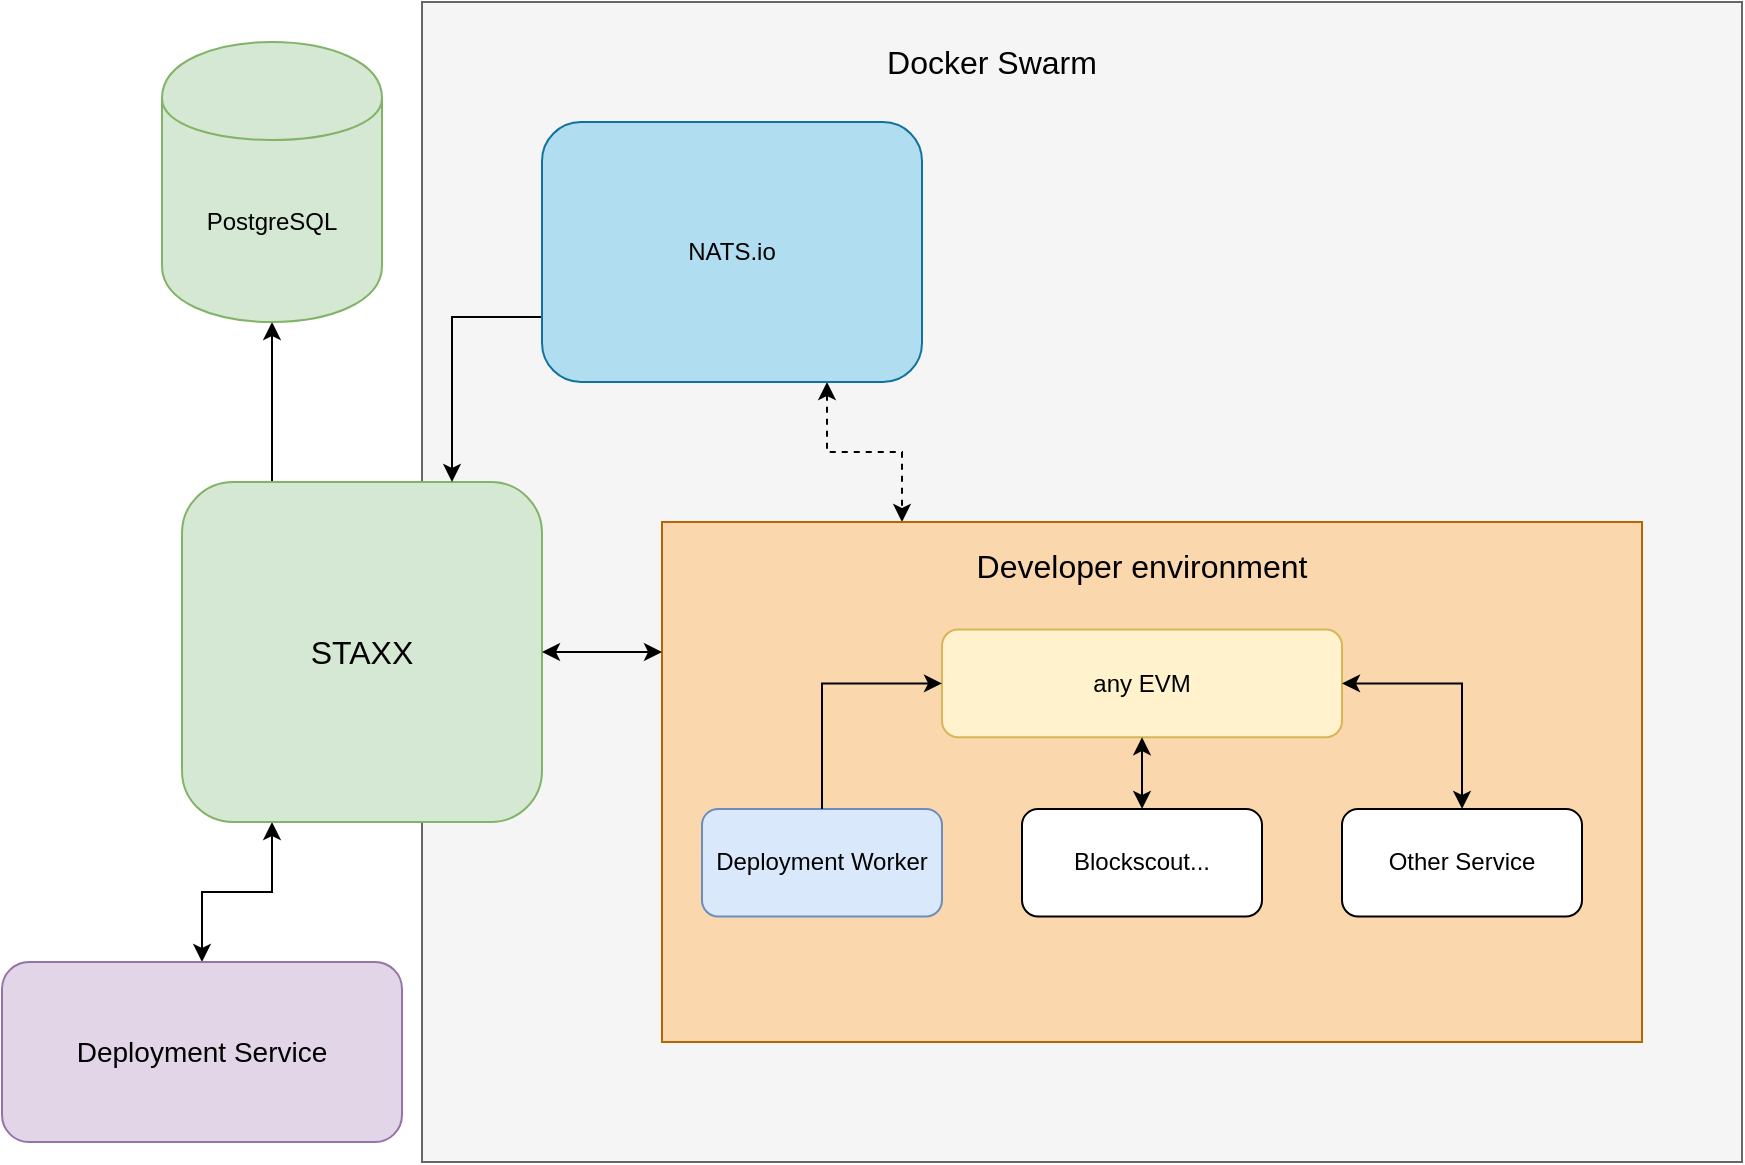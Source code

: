 <mxfile version="12.6.5" type="device"><diagram id="v5XdFjV-SgYLV0CJqR5s" name="Page-1"><mxGraphModel dx="1956" dy="1003" grid="1" gridSize="10" guides="1" tooltips="1" connect="1" arrows="1" fold="1" page="1" pageScale="1" pageWidth="850" pageHeight="1100" math="0" shadow="0"><root><mxCell id="0"/><mxCell id="1" parent="0"/><mxCell id="vsDJRAEtLnHff-VQNWiy-6" value="" style="rounded=0;whiteSpace=wrap;html=1;fillColor=#f5f5f5;strokeColor=#666666;fontColor=#333333;" parent="1" vertex="1"><mxGeometry x="100" y="100" width="660" height="580" as="geometry"/></mxCell><mxCell id="sYVKTRlljvljgLieC5gT-9" style="edgeStyle=orthogonalEdgeStyle;rounded=0;orthogonalLoop=1;jettySize=auto;html=1;exitX=0.25;exitY=1;exitDx=0;exitDy=0;entryX=0.5;entryY=0;entryDx=0;entryDy=0;startArrow=classic;startFill=1;" edge="1" parent="1" source="vsDJRAEtLnHff-VQNWiy-5" target="vsDJRAEtLnHff-VQNWiy-8"><mxGeometry relative="1" as="geometry"/></mxCell><mxCell id="sYVKTRlljvljgLieC5gT-20" style="edgeStyle=orthogonalEdgeStyle;rounded=0;orthogonalLoop=1;jettySize=auto;html=1;exitX=0.25;exitY=0;exitDx=0;exitDy=0;entryX=0.5;entryY=1;entryDx=0;entryDy=0;" edge="1" parent="1" source="vsDJRAEtLnHff-VQNWiy-5" target="sYVKTRlljvljgLieC5gT-18"><mxGeometry relative="1" as="geometry"/></mxCell><mxCell id="vsDJRAEtLnHff-VQNWiy-5" value="&lt;font style=&quot;font-size: 16px&quot;&gt;STAXX&lt;/font&gt;" style="rounded=1;whiteSpace=wrap;html=1;fillColor=#d5e8d4;strokeColor=#82b366;" parent="1" vertex="1"><mxGeometry x="-20" y="340" width="180" height="170" as="geometry"/></mxCell><mxCell id="vsDJRAEtLnHff-VQNWiy-7" value="&lt;font style=&quot;font-size: 16px&quot;&gt;Docker Swarm&lt;/font&gt;" style="text;html=1;strokeColor=none;fillColor=none;align=center;verticalAlign=middle;whiteSpace=wrap;rounded=0;" parent="1" vertex="1"><mxGeometry x="295" y="110" width="180" height="40" as="geometry"/></mxCell><mxCell id="vsDJRAEtLnHff-VQNWiy-8" value="&lt;font style=&quot;font-size: 14px&quot;&gt;Deployment Service&lt;/font&gt;" style="rounded=1;whiteSpace=wrap;html=1;fillColor=#e1d5e7;strokeColor=#9673a6;" parent="1" vertex="1"><mxGeometry x="-110" y="580" width="200" height="90" as="geometry"/></mxCell><mxCell id="sYVKTRlljvljgLieC5gT-21" style="edgeStyle=orthogonalEdgeStyle;rounded=0;orthogonalLoop=1;jettySize=auto;html=1;exitX=0;exitY=0.75;exitDx=0;exitDy=0;entryX=0.75;entryY=0;entryDx=0;entryDy=0;" edge="1" parent="1" source="sYVKTRlljvljgLieC5gT-16" target="vsDJRAEtLnHff-VQNWiy-5"><mxGeometry relative="1" as="geometry"/></mxCell><mxCell id="sYVKTRlljvljgLieC5gT-33" style="edgeStyle=orthogonalEdgeStyle;rounded=0;orthogonalLoop=1;jettySize=auto;html=1;exitX=0.75;exitY=1;exitDx=0;exitDy=0;entryX=0;entryY=0;entryDx=0;entryDy=0;startArrow=classic;startFill=1;dashed=1;" edge="1" parent="1" source="sYVKTRlljvljgLieC5gT-16" target="sYVKTRlljvljgLieC5gT-12"><mxGeometry relative="1" as="geometry"/></mxCell><mxCell id="sYVKTRlljvljgLieC5gT-16" value="NATS.io" style="rounded=1;whiteSpace=wrap;html=1;fillColor=#b1ddf0;strokeColor=#10739e;" vertex="1" parent="1"><mxGeometry x="160" y="160" width="190" height="130" as="geometry"/></mxCell><mxCell id="sYVKTRlljvljgLieC5gT-18" value="PostgreSQL" style="shape=cylinder;whiteSpace=wrap;html=1;boundedLbl=1;backgroundOutline=1;fillColor=#d5e8d4;strokeColor=#82b366;" vertex="1" parent="1"><mxGeometry x="-30" y="120" width="110" height="140" as="geometry"/></mxCell><mxCell id="sYVKTRlljvljgLieC5gT-28" value="" style="group" vertex="1" connectable="0" parent="1"><mxGeometry x="220" y="360" width="490" height="260" as="geometry"/></mxCell><mxCell id="sYVKTRlljvljgLieC5gT-11" value="" style="rounded=0;whiteSpace=wrap;html=1;fillColor=#fad7ac;strokeColor=#b46504;" vertex="1" parent="sYVKTRlljvljgLieC5gT-28"><mxGeometry width="490" height="260" as="geometry"/></mxCell><mxCell id="vsDJRAEtLnHff-VQNWiy-1" value="Deployment Worker" style="rounded=1;whiteSpace=wrap;html=1;fillColor=#dae8fc;strokeColor=#6c8ebf;" parent="sYVKTRlljvljgLieC5gT-28" vertex="1"><mxGeometry x="20" y="143.448" width="120" height="53.793" as="geometry"/></mxCell><mxCell id="vsDJRAEtLnHff-VQNWiy-2" value="any EVM" style="rounded=1;whiteSpace=wrap;html=1;fillColor=#fff2cc;strokeColor=#d6b656;" parent="sYVKTRlljvljgLieC5gT-28" vertex="1"><mxGeometry x="140" y="53.793" width="200" height="53.793" as="geometry"/></mxCell><mxCell id="sYVKTRlljvljgLieC5gT-25" style="edgeStyle=orthogonalEdgeStyle;rounded=0;orthogonalLoop=1;jettySize=auto;html=1;exitX=0.5;exitY=0;exitDx=0;exitDy=0;entryX=0;entryY=0.5;entryDx=0;entryDy=0;startArrow=none;startFill=0;" edge="1" parent="sYVKTRlljvljgLieC5gT-28" source="vsDJRAEtLnHff-VQNWiy-1" target="vsDJRAEtLnHff-VQNWiy-2"><mxGeometry relative="1" as="geometry"/></mxCell><mxCell id="sYVKTRlljvljgLieC5gT-12" value="&lt;font style=&quot;font-size: 16px&quot;&gt;Developer environment&lt;/font&gt;" style="text;html=1;strokeColor=none;fillColor=none;align=center;verticalAlign=middle;whiteSpace=wrap;rounded=0;" vertex="1" parent="sYVKTRlljvljgLieC5gT-28"><mxGeometry x="120" width="240" height="44.828" as="geometry"/></mxCell><mxCell id="sYVKTRlljvljgLieC5gT-27" style="edgeStyle=orthogonalEdgeStyle;rounded=0;orthogonalLoop=1;jettySize=auto;html=1;exitX=0.5;exitY=0;exitDx=0;exitDy=0;entryX=1;entryY=0.5;entryDx=0;entryDy=0;startArrow=classic;startFill=1;" edge="1" parent="sYVKTRlljvljgLieC5gT-28" source="sYVKTRlljvljgLieC5gT-13" target="vsDJRAEtLnHff-VQNWiy-2"><mxGeometry relative="1" as="geometry"/></mxCell><mxCell id="sYVKTRlljvljgLieC5gT-13" value="Other Service" style="rounded=1;whiteSpace=wrap;html=1;" vertex="1" parent="sYVKTRlljvljgLieC5gT-28"><mxGeometry x="340" y="143.448" width="120" height="53.793" as="geometry"/></mxCell><mxCell id="sYVKTRlljvljgLieC5gT-26" style="edgeStyle=orthogonalEdgeStyle;rounded=0;orthogonalLoop=1;jettySize=auto;html=1;exitX=0.5;exitY=0;exitDx=0;exitDy=0;entryX=0.5;entryY=1;entryDx=0;entryDy=0;startArrow=classic;startFill=1;" edge="1" parent="sYVKTRlljvljgLieC5gT-28" source="sYVKTRlljvljgLieC5gT-15" target="vsDJRAEtLnHff-VQNWiy-2"><mxGeometry relative="1" as="geometry"/></mxCell><mxCell id="sYVKTRlljvljgLieC5gT-15" value="Blockscout..." style="rounded=1;whiteSpace=wrap;html=1;" vertex="1" parent="sYVKTRlljvljgLieC5gT-28"><mxGeometry x="180" y="143.448" width="120" height="53.793" as="geometry"/></mxCell><mxCell id="sYVKTRlljvljgLieC5gT-31" style="edgeStyle=orthogonalEdgeStyle;rounded=0;orthogonalLoop=1;jettySize=auto;html=1;exitX=0;exitY=0.25;exitDx=0;exitDy=0;entryX=1;entryY=0.5;entryDx=0;entryDy=0;startArrow=classic;startFill=1;" edge="1" parent="1" source="sYVKTRlljvljgLieC5gT-11" target="vsDJRAEtLnHff-VQNWiy-5"><mxGeometry relative="1" as="geometry"/></mxCell></root></mxGraphModel></diagram></mxfile>